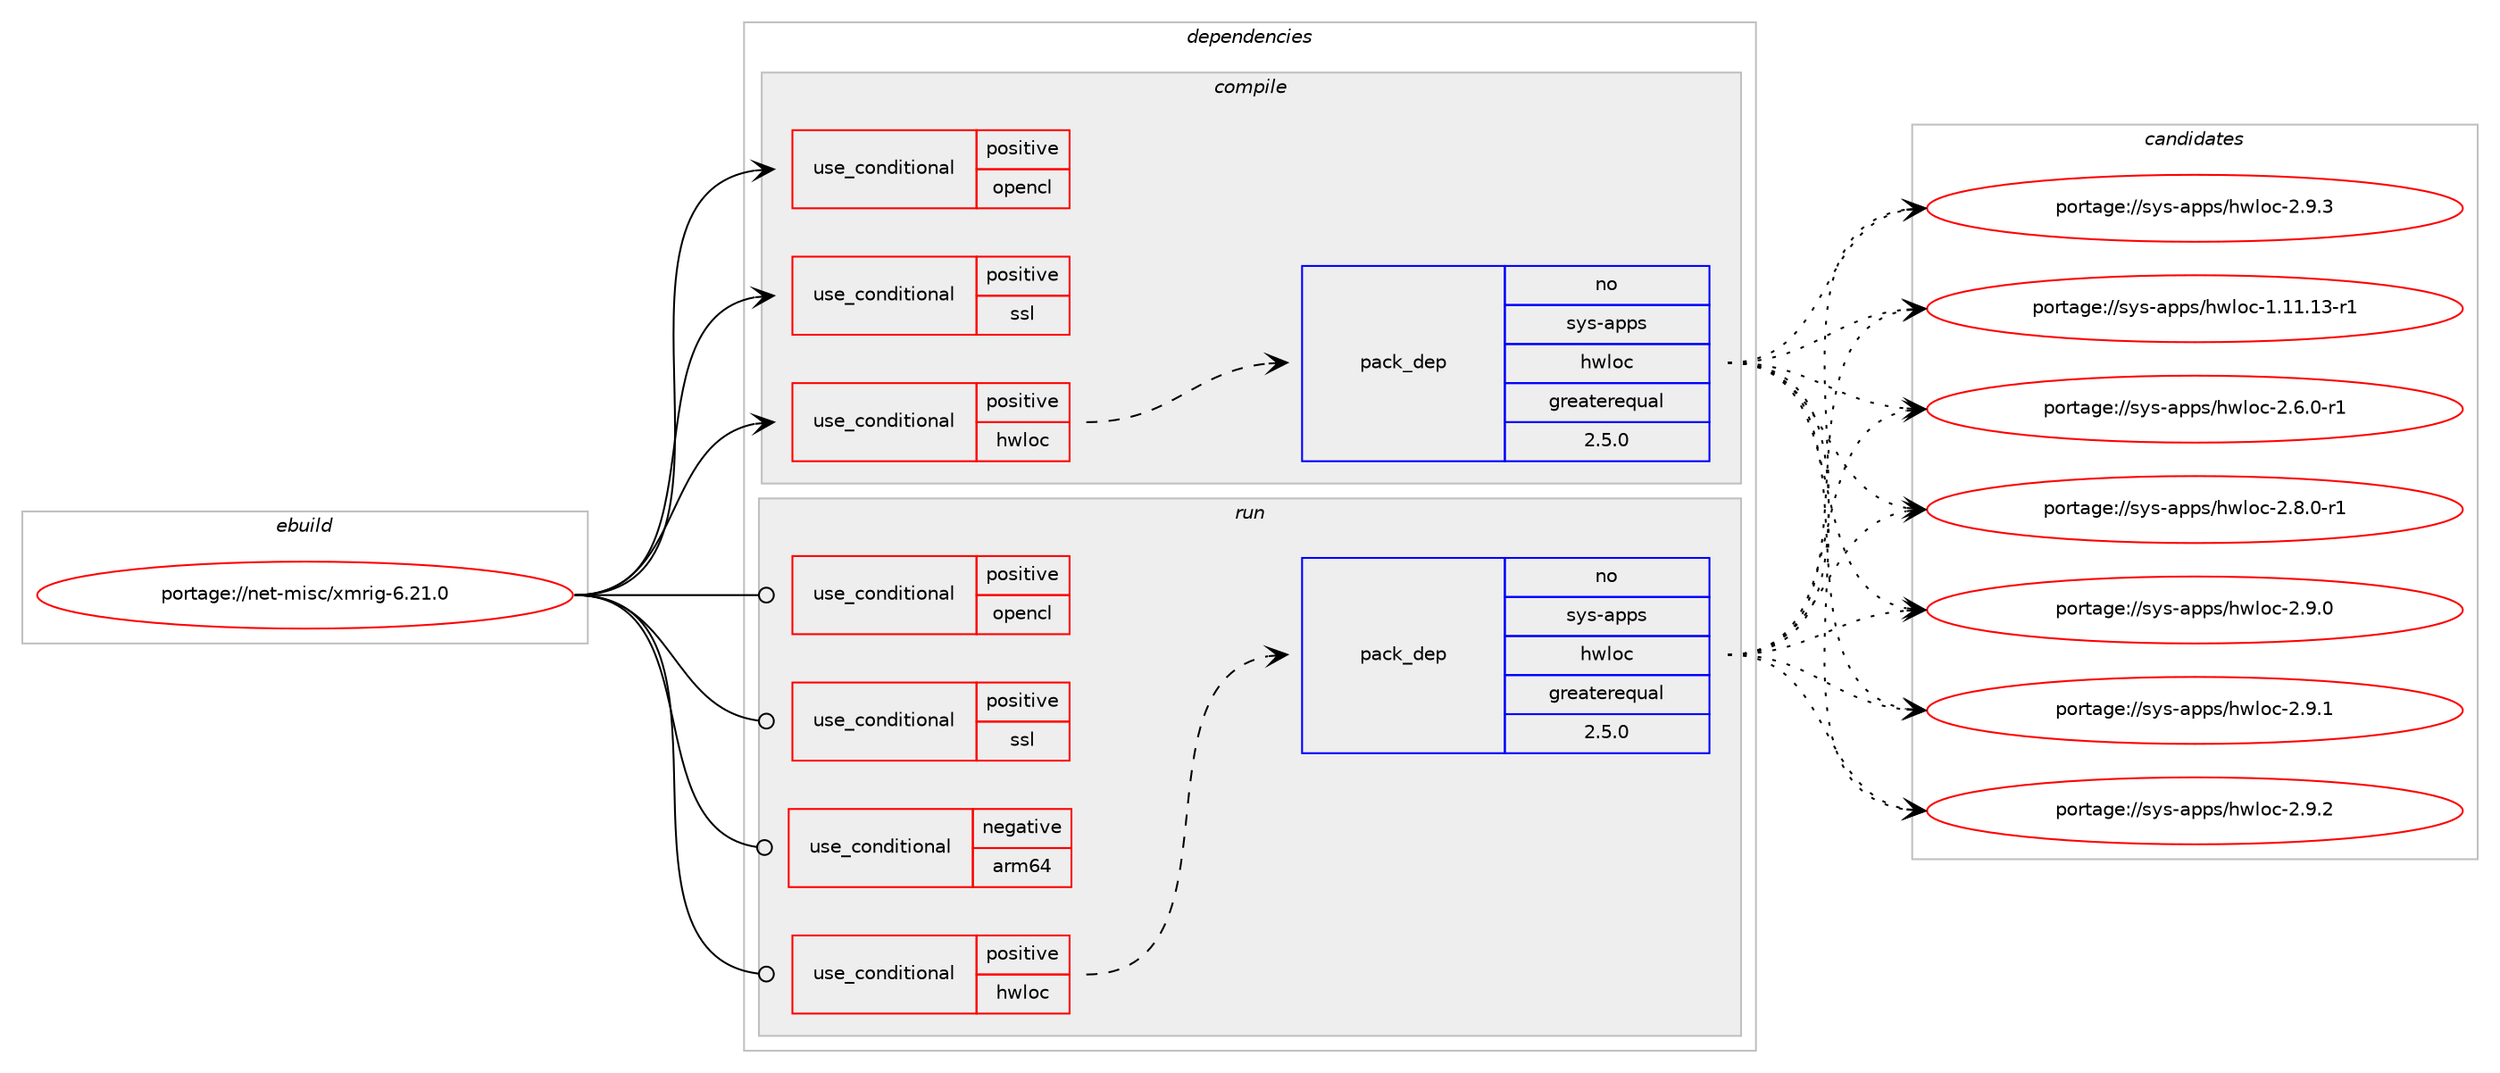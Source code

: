 digraph prolog {

# *************
# Graph options
# *************

newrank=true;
concentrate=true;
compound=true;
graph [rankdir=LR,fontname=Helvetica,fontsize=10,ranksep=1.5];#, ranksep=2.5, nodesep=0.2];
edge  [arrowhead=vee];
node  [fontname=Helvetica,fontsize=10];

# **********
# The ebuild
# **********

subgraph cluster_leftcol {
color=gray;
rank=same;
label=<<i>ebuild</i>>;
id [label="portage://net-misc/xmrig-6.21.0", color=red, width=4, href="../net-misc/xmrig-6.21.0.svg"];
}

# ****************
# The dependencies
# ****************

subgraph cluster_midcol {
color=gray;
label=<<i>dependencies</i>>;
subgraph cluster_compile {
fillcolor="#eeeeee";
style=filled;
label=<<i>compile</i>>;
subgraph cond7104 {
dependency10615 [label=<<TABLE BORDER="0" CELLBORDER="1" CELLSPACING="0" CELLPADDING="4"><TR><TD ROWSPAN="3" CELLPADDING="10">use_conditional</TD></TR><TR><TD>positive</TD></TR><TR><TD>hwloc</TD></TR></TABLE>>, shape=none, color=red];
subgraph pack3411 {
dependency10616 [label=<<TABLE BORDER="0" CELLBORDER="1" CELLSPACING="0" CELLPADDING="4" WIDTH="220"><TR><TD ROWSPAN="6" CELLPADDING="30">pack_dep</TD></TR><TR><TD WIDTH="110">no</TD></TR><TR><TD>sys-apps</TD></TR><TR><TD>hwloc</TD></TR><TR><TD>greaterequal</TD></TR><TR><TD>2.5.0</TD></TR></TABLE>>, shape=none, color=blue];
}
dependency10615:e -> dependency10616:w [weight=20,style="dashed",arrowhead="vee"];
}
id:e -> dependency10615:w [weight=20,style="solid",arrowhead="vee"];
subgraph cond7105 {
dependency10617 [label=<<TABLE BORDER="0" CELLBORDER="1" CELLSPACING="0" CELLPADDING="4"><TR><TD ROWSPAN="3" CELLPADDING="10">use_conditional</TD></TR><TR><TD>positive</TD></TR><TR><TD>opencl</TD></TR></TABLE>>, shape=none, color=red];
# *** BEGIN UNKNOWN DEPENDENCY TYPE (TODO) ***
# dependency10617 -> package_dependency(portage://net-misc/xmrig-6.21.0,install,no,virtual,opencl,none,[,,],[],[])
# *** END UNKNOWN DEPENDENCY TYPE (TODO) ***

}
id:e -> dependency10617:w [weight=20,style="solid",arrowhead="vee"];
subgraph cond7106 {
dependency10618 [label=<<TABLE BORDER="0" CELLBORDER="1" CELLSPACING="0" CELLPADDING="4"><TR><TD ROWSPAN="3" CELLPADDING="10">use_conditional</TD></TR><TR><TD>positive</TD></TR><TR><TD>ssl</TD></TR></TABLE>>, shape=none, color=red];
# *** BEGIN UNKNOWN DEPENDENCY TYPE (TODO) ***
# dependency10618 -> package_dependency(portage://net-misc/xmrig-6.21.0,install,no,dev-libs,openssl,none,[,,],any_same_slot,[])
# *** END UNKNOWN DEPENDENCY TYPE (TODO) ***

}
id:e -> dependency10618:w [weight=20,style="solid",arrowhead="vee"];
# *** BEGIN UNKNOWN DEPENDENCY TYPE (TODO) ***
# id -> package_dependency(portage://net-misc/xmrig-6.21.0,install,no,dev-libs,libuv,none,[,,],any_same_slot,[])
# *** END UNKNOWN DEPENDENCY TYPE (TODO) ***

}
subgraph cluster_compileandrun {
fillcolor="#eeeeee";
style=filled;
label=<<i>compile and run</i>>;
}
subgraph cluster_run {
fillcolor="#eeeeee";
style=filled;
label=<<i>run</i>>;
subgraph cond7107 {
dependency10619 [label=<<TABLE BORDER="0" CELLBORDER="1" CELLSPACING="0" CELLPADDING="4"><TR><TD ROWSPAN="3" CELLPADDING="10">use_conditional</TD></TR><TR><TD>negative</TD></TR><TR><TD>arm64</TD></TR></TABLE>>, shape=none, color=red];
# *** BEGIN UNKNOWN DEPENDENCY TYPE (TODO) ***
# dependency10619 -> package_dependency(portage://net-misc/xmrig-6.21.0,run,no,sys-apps,msr-tools,none,[,,],[],[])
# *** END UNKNOWN DEPENDENCY TYPE (TODO) ***

}
id:e -> dependency10619:w [weight=20,style="solid",arrowhead="odot"];
subgraph cond7108 {
dependency10620 [label=<<TABLE BORDER="0" CELLBORDER="1" CELLSPACING="0" CELLPADDING="4"><TR><TD ROWSPAN="3" CELLPADDING="10">use_conditional</TD></TR><TR><TD>positive</TD></TR><TR><TD>hwloc</TD></TR></TABLE>>, shape=none, color=red];
subgraph pack3412 {
dependency10621 [label=<<TABLE BORDER="0" CELLBORDER="1" CELLSPACING="0" CELLPADDING="4" WIDTH="220"><TR><TD ROWSPAN="6" CELLPADDING="30">pack_dep</TD></TR><TR><TD WIDTH="110">no</TD></TR><TR><TD>sys-apps</TD></TR><TR><TD>hwloc</TD></TR><TR><TD>greaterequal</TD></TR><TR><TD>2.5.0</TD></TR></TABLE>>, shape=none, color=blue];
}
dependency10620:e -> dependency10621:w [weight=20,style="dashed",arrowhead="vee"];
}
id:e -> dependency10620:w [weight=20,style="solid",arrowhead="odot"];
subgraph cond7109 {
dependency10622 [label=<<TABLE BORDER="0" CELLBORDER="1" CELLSPACING="0" CELLPADDING="4"><TR><TD ROWSPAN="3" CELLPADDING="10">use_conditional</TD></TR><TR><TD>positive</TD></TR><TR><TD>opencl</TD></TR></TABLE>>, shape=none, color=red];
# *** BEGIN UNKNOWN DEPENDENCY TYPE (TODO) ***
# dependency10622 -> package_dependency(portage://net-misc/xmrig-6.21.0,run,no,virtual,opencl,none,[,,],[],[])
# *** END UNKNOWN DEPENDENCY TYPE (TODO) ***

}
id:e -> dependency10622:w [weight=20,style="solid",arrowhead="odot"];
subgraph cond7110 {
dependency10623 [label=<<TABLE BORDER="0" CELLBORDER="1" CELLSPACING="0" CELLPADDING="4"><TR><TD ROWSPAN="3" CELLPADDING="10">use_conditional</TD></TR><TR><TD>positive</TD></TR><TR><TD>ssl</TD></TR></TABLE>>, shape=none, color=red];
# *** BEGIN UNKNOWN DEPENDENCY TYPE (TODO) ***
# dependency10623 -> package_dependency(portage://net-misc/xmrig-6.21.0,run,no,dev-libs,openssl,none,[,,],any_same_slot,[])
# *** END UNKNOWN DEPENDENCY TYPE (TODO) ***

}
id:e -> dependency10623:w [weight=20,style="solid",arrowhead="odot"];
# *** BEGIN UNKNOWN DEPENDENCY TYPE (TODO) ***
# id -> package_dependency(portage://net-misc/xmrig-6.21.0,run,no,dev-libs,libuv,none,[,,],any_same_slot,[])
# *** END UNKNOWN DEPENDENCY TYPE (TODO) ***

}
}

# **************
# The candidates
# **************

subgraph cluster_choices {
rank=same;
color=gray;
label=<<i>candidates</i>>;

subgraph choice3411 {
color=black;
nodesep=1;
choice1151211154597112112115471041191081119945494649494649514511449 [label="portage://sys-apps/hwloc-1.11.13-r1", color=red, width=4,href="../sys-apps/hwloc-1.11.13-r1.svg"];
choice115121115459711211211547104119108111994550465446484511449 [label="portage://sys-apps/hwloc-2.6.0-r1", color=red, width=4,href="../sys-apps/hwloc-2.6.0-r1.svg"];
choice115121115459711211211547104119108111994550465646484511449 [label="portage://sys-apps/hwloc-2.8.0-r1", color=red, width=4,href="../sys-apps/hwloc-2.8.0-r1.svg"];
choice11512111545971121121154710411910811199455046574648 [label="portage://sys-apps/hwloc-2.9.0", color=red, width=4,href="../sys-apps/hwloc-2.9.0.svg"];
choice11512111545971121121154710411910811199455046574649 [label="portage://sys-apps/hwloc-2.9.1", color=red, width=4,href="../sys-apps/hwloc-2.9.1.svg"];
choice11512111545971121121154710411910811199455046574650 [label="portage://sys-apps/hwloc-2.9.2", color=red, width=4,href="../sys-apps/hwloc-2.9.2.svg"];
choice11512111545971121121154710411910811199455046574651 [label="portage://sys-apps/hwloc-2.9.3", color=red, width=4,href="../sys-apps/hwloc-2.9.3.svg"];
dependency10616:e -> choice1151211154597112112115471041191081119945494649494649514511449:w [style=dotted,weight="100"];
dependency10616:e -> choice115121115459711211211547104119108111994550465446484511449:w [style=dotted,weight="100"];
dependency10616:e -> choice115121115459711211211547104119108111994550465646484511449:w [style=dotted,weight="100"];
dependency10616:e -> choice11512111545971121121154710411910811199455046574648:w [style=dotted,weight="100"];
dependency10616:e -> choice11512111545971121121154710411910811199455046574649:w [style=dotted,weight="100"];
dependency10616:e -> choice11512111545971121121154710411910811199455046574650:w [style=dotted,weight="100"];
dependency10616:e -> choice11512111545971121121154710411910811199455046574651:w [style=dotted,weight="100"];
}
subgraph choice3412 {
color=black;
nodesep=1;
choice1151211154597112112115471041191081119945494649494649514511449 [label="portage://sys-apps/hwloc-1.11.13-r1", color=red, width=4,href="../sys-apps/hwloc-1.11.13-r1.svg"];
choice115121115459711211211547104119108111994550465446484511449 [label="portage://sys-apps/hwloc-2.6.0-r1", color=red, width=4,href="../sys-apps/hwloc-2.6.0-r1.svg"];
choice115121115459711211211547104119108111994550465646484511449 [label="portage://sys-apps/hwloc-2.8.0-r1", color=red, width=4,href="../sys-apps/hwloc-2.8.0-r1.svg"];
choice11512111545971121121154710411910811199455046574648 [label="portage://sys-apps/hwloc-2.9.0", color=red, width=4,href="../sys-apps/hwloc-2.9.0.svg"];
choice11512111545971121121154710411910811199455046574649 [label="portage://sys-apps/hwloc-2.9.1", color=red, width=4,href="../sys-apps/hwloc-2.9.1.svg"];
choice11512111545971121121154710411910811199455046574650 [label="portage://sys-apps/hwloc-2.9.2", color=red, width=4,href="../sys-apps/hwloc-2.9.2.svg"];
choice11512111545971121121154710411910811199455046574651 [label="portage://sys-apps/hwloc-2.9.3", color=red, width=4,href="../sys-apps/hwloc-2.9.3.svg"];
dependency10621:e -> choice1151211154597112112115471041191081119945494649494649514511449:w [style=dotted,weight="100"];
dependency10621:e -> choice115121115459711211211547104119108111994550465446484511449:w [style=dotted,weight="100"];
dependency10621:e -> choice115121115459711211211547104119108111994550465646484511449:w [style=dotted,weight="100"];
dependency10621:e -> choice11512111545971121121154710411910811199455046574648:w [style=dotted,weight="100"];
dependency10621:e -> choice11512111545971121121154710411910811199455046574649:w [style=dotted,weight="100"];
dependency10621:e -> choice11512111545971121121154710411910811199455046574650:w [style=dotted,weight="100"];
dependency10621:e -> choice11512111545971121121154710411910811199455046574651:w [style=dotted,weight="100"];
}
}

}

